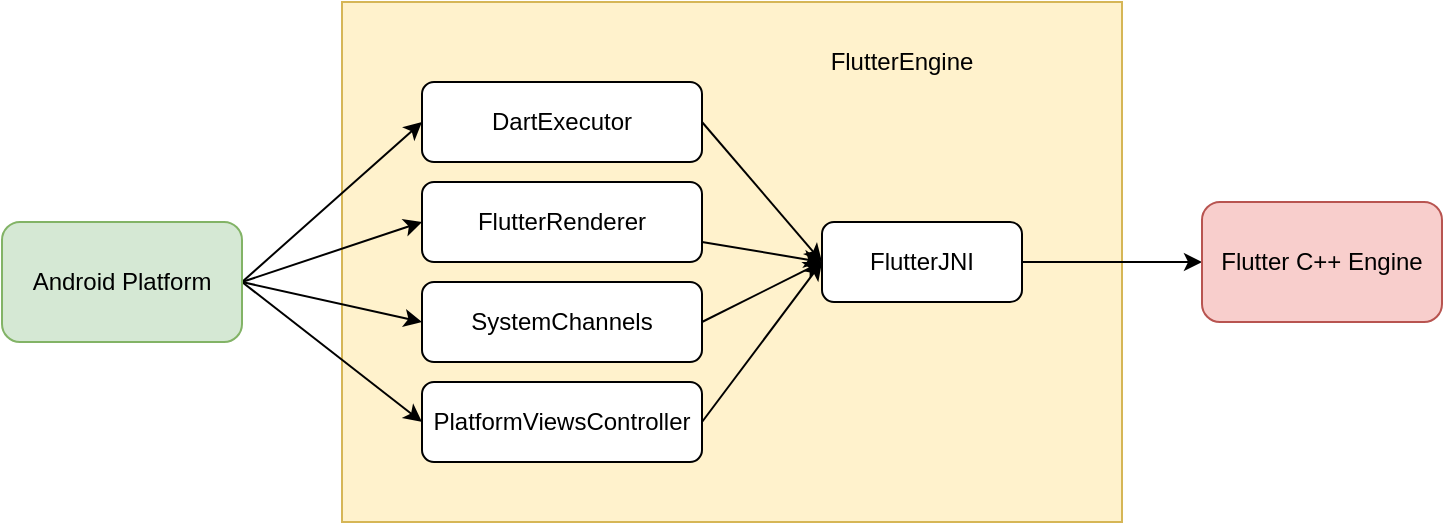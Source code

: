 <mxfile version="13.6.0" type="github">
  <diagram id="lPIrvB9kX_BudlJqQ6Pe" name="Page-1">
    <mxGraphModel dx="782" dy="437" grid="1" gridSize="10" guides="1" tooltips="1" connect="1" arrows="1" fold="1" page="1" pageScale="1" pageWidth="827" pageHeight="1169" math="0" shadow="0">
      <root>
        <mxCell id="0" />
        <mxCell id="1" parent="0" />
        <mxCell id="wq8R_gEjj3_pjFv2Qplw-8" value="" style="rounded=0;whiteSpace=wrap;html=1;fillColor=#fff2cc;strokeColor=#d6b656;" vertex="1" parent="1">
          <mxGeometry x="210" y="90" width="390" height="260" as="geometry" />
        </mxCell>
        <mxCell id="wq8R_gEjj3_pjFv2Qplw-21" style="edgeStyle=none;rounded=0;orthogonalLoop=1;jettySize=auto;html=1;exitX=1;exitY=0.5;exitDx=0;exitDy=0;entryX=0;entryY=0.5;entryDx=0;entryDy=0;" edge="1" parent="1" source="wq8R_gEjj3_pjFv2Qplw-2" target="wq8R_gEjj3_pjFv2Qplw-9">
          <mxGeometry relative="1" as="geometry" />
        </mxCell>
        <mxCell id="wq8R_gEjj3_pjFv2Qplw-2" value="FlutterJNI" style="rounded=1;whiteSpace=wrap;html=1;" vertex="1" parent="1">
          <mxGeometry x="450" y="200" width="100" height="40" as="geometry" />
        </mxCell>
        <mxCell id="wq8R_gEjj3_pjFv2Qplw-19" style="edgeStyle=none;rounded=0;orthogonalLoop=1;jettySize=auto;html=1;exitX=1;exitY=0.5;exitDx=0;exitDy=0;" edge="1" parent="1" source="wq8R_gEjj3_pjFv2Qplw-3">
          <mxGeometry relative="1" as="geometry">
            <mxPoint x="450" y="220" as="targetPoint" />
          </mxGeometry>
        </mxCell>
        <mxCell id="wq8R_gEjj3_pjFv2Qplw-3" value="SystemChannels" style="rounded=1;whiteSpace=wrap;html=1;" vertex="1" parent="1">
          <mxGeometry x="250" y="230" width="140" height="40" as="geometry" />
        </mxCell>
        <mxCell id="wq8R_gEjj3_pjFv2Qplw-17" style="edgeStyle=none;rounded=0;orthogonalLoop=1;jettySize=auto;html=1;exitX=1;exitY=0.5;exitDx=0;exitDy=0;entryX=0;entryY=0.5;entryDx=0;entryDy=0;" edge="1" parent="1" source="wq8R_gEjj3_pjFv2Qplw-4" target="wq8R_gEjj3_pjFv2Qplw-2">
          <mxGeometry relative="1" as="geometry" />
        </mxCell>
        <mxCell id="wq8R_gEjj3_pjFv2Qplw-4" value="DartExecutor" style="rounded=1;whiteSpace=wrap;html=1;" vertex="1" parent="1">
          <mxGeometry x="250" y="130" width="140" height="40" as="geometry" />
        </mxCell>
        <mxCell id="wq8R_gEjj3_pjFv2Qplw-20" style="edgeStyle=none;rounded=0;orthogonalLoop=1;jettySize=auto;html=1;exitX=1;exitY=0.5;exitDx=0;exitDy=0;" edge="1" parent="1" source="wq8R_gEjj3_pjFv2Qplw-5">
          <mxGeometry relative="1" as="geometry">
            <mxPoint x="450" y="220" as="targetPoint" />
          </mxGeometry>
        </mxCell>
        <mxCell id="wq8R_gEjj3_pjFv2Qplw-5" value="PlatformViewsController" style="rounded=1;whiteSpace=wrap;html=1;" vertex="1" parent="1">
          <mxGeometry x="250" y="280" width="140" height="40" as="geometry" />
        </mxCell>
        <mxCell id="wq8R_gEjj3_pjFv2Qplw-18" style="edgeStyle=none;rounded=0;orthogonalLoop=1;jettySize=auto;html=1;exitX=1;exitY=0.75;exitDx=0;exitDy=0;" edge="1" parent="1" source="wq8R_gEjj3_pjFv2Qplw-6">
          <mxGeometry relative="1" as="geometry">
            <mxPoint x="450" y="220" as="targetPoint" />
          </mxGeometry>
        </mxCell>
        <mxCell id="wq8R_gEjj3_pjFv2Qplw-6" value="FlutterRenderer" style="rounded=1;whiteSpace=wrap;html=1;" vertex="1" parent="1">
          <mxGeometry x="250" y="180" width="140" height="40" as="geometry" />
        </mxCell>
        <mxCell id="wq8R_gEjj3_pjFv2Qplw-9" value="Flutter C++ Engine" style="rounded=1;whiteSpace=wrap;html=1;fillColor=#f8cecc;strokeColor=#b85450;" vertex="1" parent="1">
          <mxGeometry x="640" y="190" width="120" height="60" as="geometry" />
        </mxCell>
        <mxCell id="wq8R_gEjj3_pjFv2Qplw-11" style="rounded=0;orthogonalLoop=1;jettySize=auto;html=1;exitX=1;exitY=0.5;exitDx=0;exitDy=0;entryX=0;entryY=0.5;entryDx=0;entryDy=0;" edge="1" parent="1" source="wq8R_gEjj3_pjFv2Qplw-10" target="wq8R_gEjj3_pjFv2Qplw-4">
          <mxGeometry relative="1" as="geometry" />
        </mxCell>
        <mxCell id="wq8R_gEjj3_pjFv2Qplw-12" style="edgeStyle=none;rounded=0;orthogonalLoop=1;jettySize=auto;html=1;exitX=1;exitY=0.5;exitDx=0;exitDy=0;entryX=0;entryY=0.5;entryDx=0;entryDy=0;" edge="1" parent="1" source="wq8R_gEjj3_pjFv2Qplw-10" target="wq8R_gEjj3_pjFv2Qplw-6">
          <mxGeometry relative="1" as="geometry" />
        </mxCell>
        <mxCell id="wq8R_gEjj3_pjFv2Qplw-13" style="edgeStyle=none;rounded=0;orthogonalLoop=1;jettySize=auto;html=1;exitX=1;exitY=0.5;exitDx=0;exitDy=0;entryX=0;entryY=0.5;entryDx=0;entryDy=0;" edge="1" parent="1" source="wq8R_gEjj3_pjFv2Qplw-10" target="wq8R_gEjj3_pjFv2Qplw-3">
          <mxGeometry relative="1" as="geometry" />
        </mxCell>
        <mxCell id="wq8R_gEjj3_pjFv2Qplw-16" style="edgeStyle=none;rounded=0;orthogonalLoop=1;jettySize=auto;html=1;exitX=1;exitY=0.5;exitDx=0;exitDy=0;entryX=0;entryY=0.5;entryDx=0;entryDy=0;" edge="1" parent="1" source="wq8R_gEjj3_pjFv2Qplw-10" target="wq8R_gEjj3_pjFv2Qplw-5">
          <mxGeometry relative="1" as="geometry" />
        </mxCell>
        <mxCell id="wq8R_gEjj3_pjFv2Qplw-10" value="Android Platform" style="rounded=1;whiteSpace=wrap;html=1;fillColor=#d5e8d4;strokeColor=#82b366;" vertex="1" parent="1">
          <mxGeometry x="40" y="200" width="120" height="60" as="geometry" />
        </mxCell>
        <mxCell id="wq8R_gEjj3_pjFv2Qplw-22" value="FlutterEngine" style="text;html=1;strokeColor=none;fillColor=none;align=center;verticalAlign=middle;whiteSpace=wrap;rounded=0;" vertex="1" parent="1">
          <mxGeometry x="450" y="110" width="80" height="20" as="geometry" />
        </mxCell>
      </root>
    </mxGraphModel>
  </diagram>
</mxfile>
